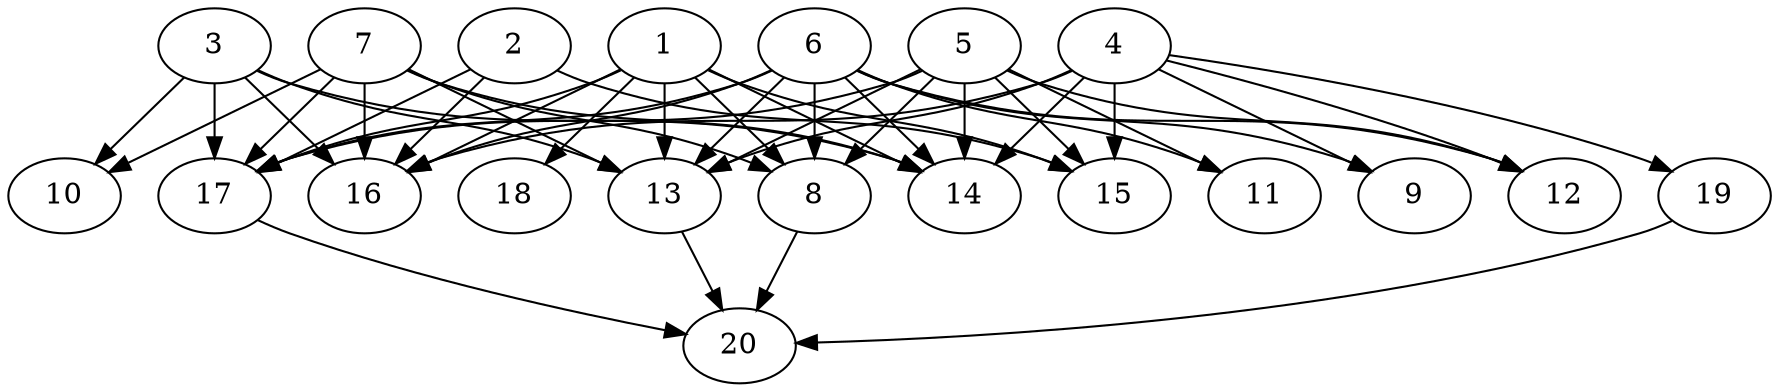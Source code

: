 // DAG automatically generated by daggen at Wed Jul 24 21:20:07 2019
// ./daggen --dot -n 20 --ccr 0.3 --fat 0.8 --regular 0.5 --density 0.8 --mindata 5242880 --maxdata 52428800 
digraph G {
  1 [size="135133867", alpha="0.01", expect_size="40540160"] 
  1 -> 8 [size ="40540160"]
  1 -> 13 [size ="40540160"]
  1 -> 14 [size ="40540160"]
  1 -> 15 [size ="40540160"]
  1 -> 16 [size ="40540160"]
  1 -> 17 [size ="40540160"]
  1 -> 18 [size ="40540160"]
  2 [size="56681813", alpha="0.12", expect_size="17004544"] 
  2 -> 15 [size ="17004544"]
  2 -> 16 [size ="17004544"]
  2 -> 17 [size ="17004544"]
  3 [size="171936427", alpha="0.09", expect_size="51580928"] 
  3 -> 10 [size ="51580928"]
  3 -> 13 [size ="51580928"]
  3 -> 14 [size ="51580928"]
  3 -> 16 [size ="51580928"]
  3 -> 17 [size ="51580928"]
  4 [size="91040427", alpha="0.05", expect_size="27312128"] 
  4 -> 9 [size ="27312128"]
  4 -> 12 [size ="27312128"]
  4 -> 13 [size ="27312128"]
  4 -> 14 [size ="27312128"]
  4 -> 15 [size ="27312128"]
  4 -> 16 [size ="27312128"]
  4 -> 19 [size ="27312128"]
  5 [size="52609707", alpha="0.17", expect_size="15782912"] 
  5 -> 8 [size ="15782912"]
  5 -> 11 [size ="15782912"]
  5 -> 12 [size ="15782912"]
  5 -> 13 [size ="15782912"]
  5 -> 14 [size ="15782912"]
  5 -> 15 [size ="15782912"]
  5 -> 17 [size ="15782912"]
  6 [size="36188160", alpha="0.05", expect_size="10856448"] 
  6 -> 8 [size ="10856448"]
  6 -> 9 [size ="10856448"]
  6 -> 11 [size ="10856448"]
  6 -> 12 [size ="10856448"]
  6 -> 13 [size ="10856448"]
  6 -> 14 [size ="10856448"]
  6 -> 16 [size ="10856448"]
  6 -> 17 [size ="10856448"]
  7 [size="60801707", alpha="0.10", expect_size="18240512"] 
  7 -> 8 [size ="18240512"]
  7 -> 10 [size ="18240512"]
  7 -> 13 [size ="18240512"]
  7 -> 14 [size ="18240512"]
  7 -> 16 [size ="18240512"]
  7 -> 17 [size ="18240512"]
  8 [size="50599253", alpha="0.07", expect_size="15179776"] 
  8 -> 20 [size ="15179776"]
  9 [size="57678507", alpha="0.14", expect_size="17303552"] 
  10 [size="94624427", alpha="0.09", expect_size="28387328"] 
  11 [size="137018027", alpha="0.07", expect_size="41105408"] 
  12 [size="145565013", alpha="0.01", expect_size="43669504"] 
  13 [size="82855253", alpha="0.04", expect_size="24856576"] 
  13 -> 20 [size ="24856576"]
  14 [size="155477333", alpha="0.15", expect_size="46643200"] 
  15 [size="35850240", alpha="0.20", expect_size="10755072"] 
  16 [size="167092907", alpha="0.07", expect_size="50127872"] 
  17 [size="50626560", alpha="0.07", expect_size="15187968"] 
  17 -> 20 [size ="15187968"]
  18 [size="128027307", alpha="0.07", expect_size="38408192"] 
  19 [size="27753813", alpha="0.18", expect_size="8326144"] 
  19 -> 20 [size ="8326144"]
  20 [size="139410773", alpha="0.15", expect_size="41823232"] 
}
